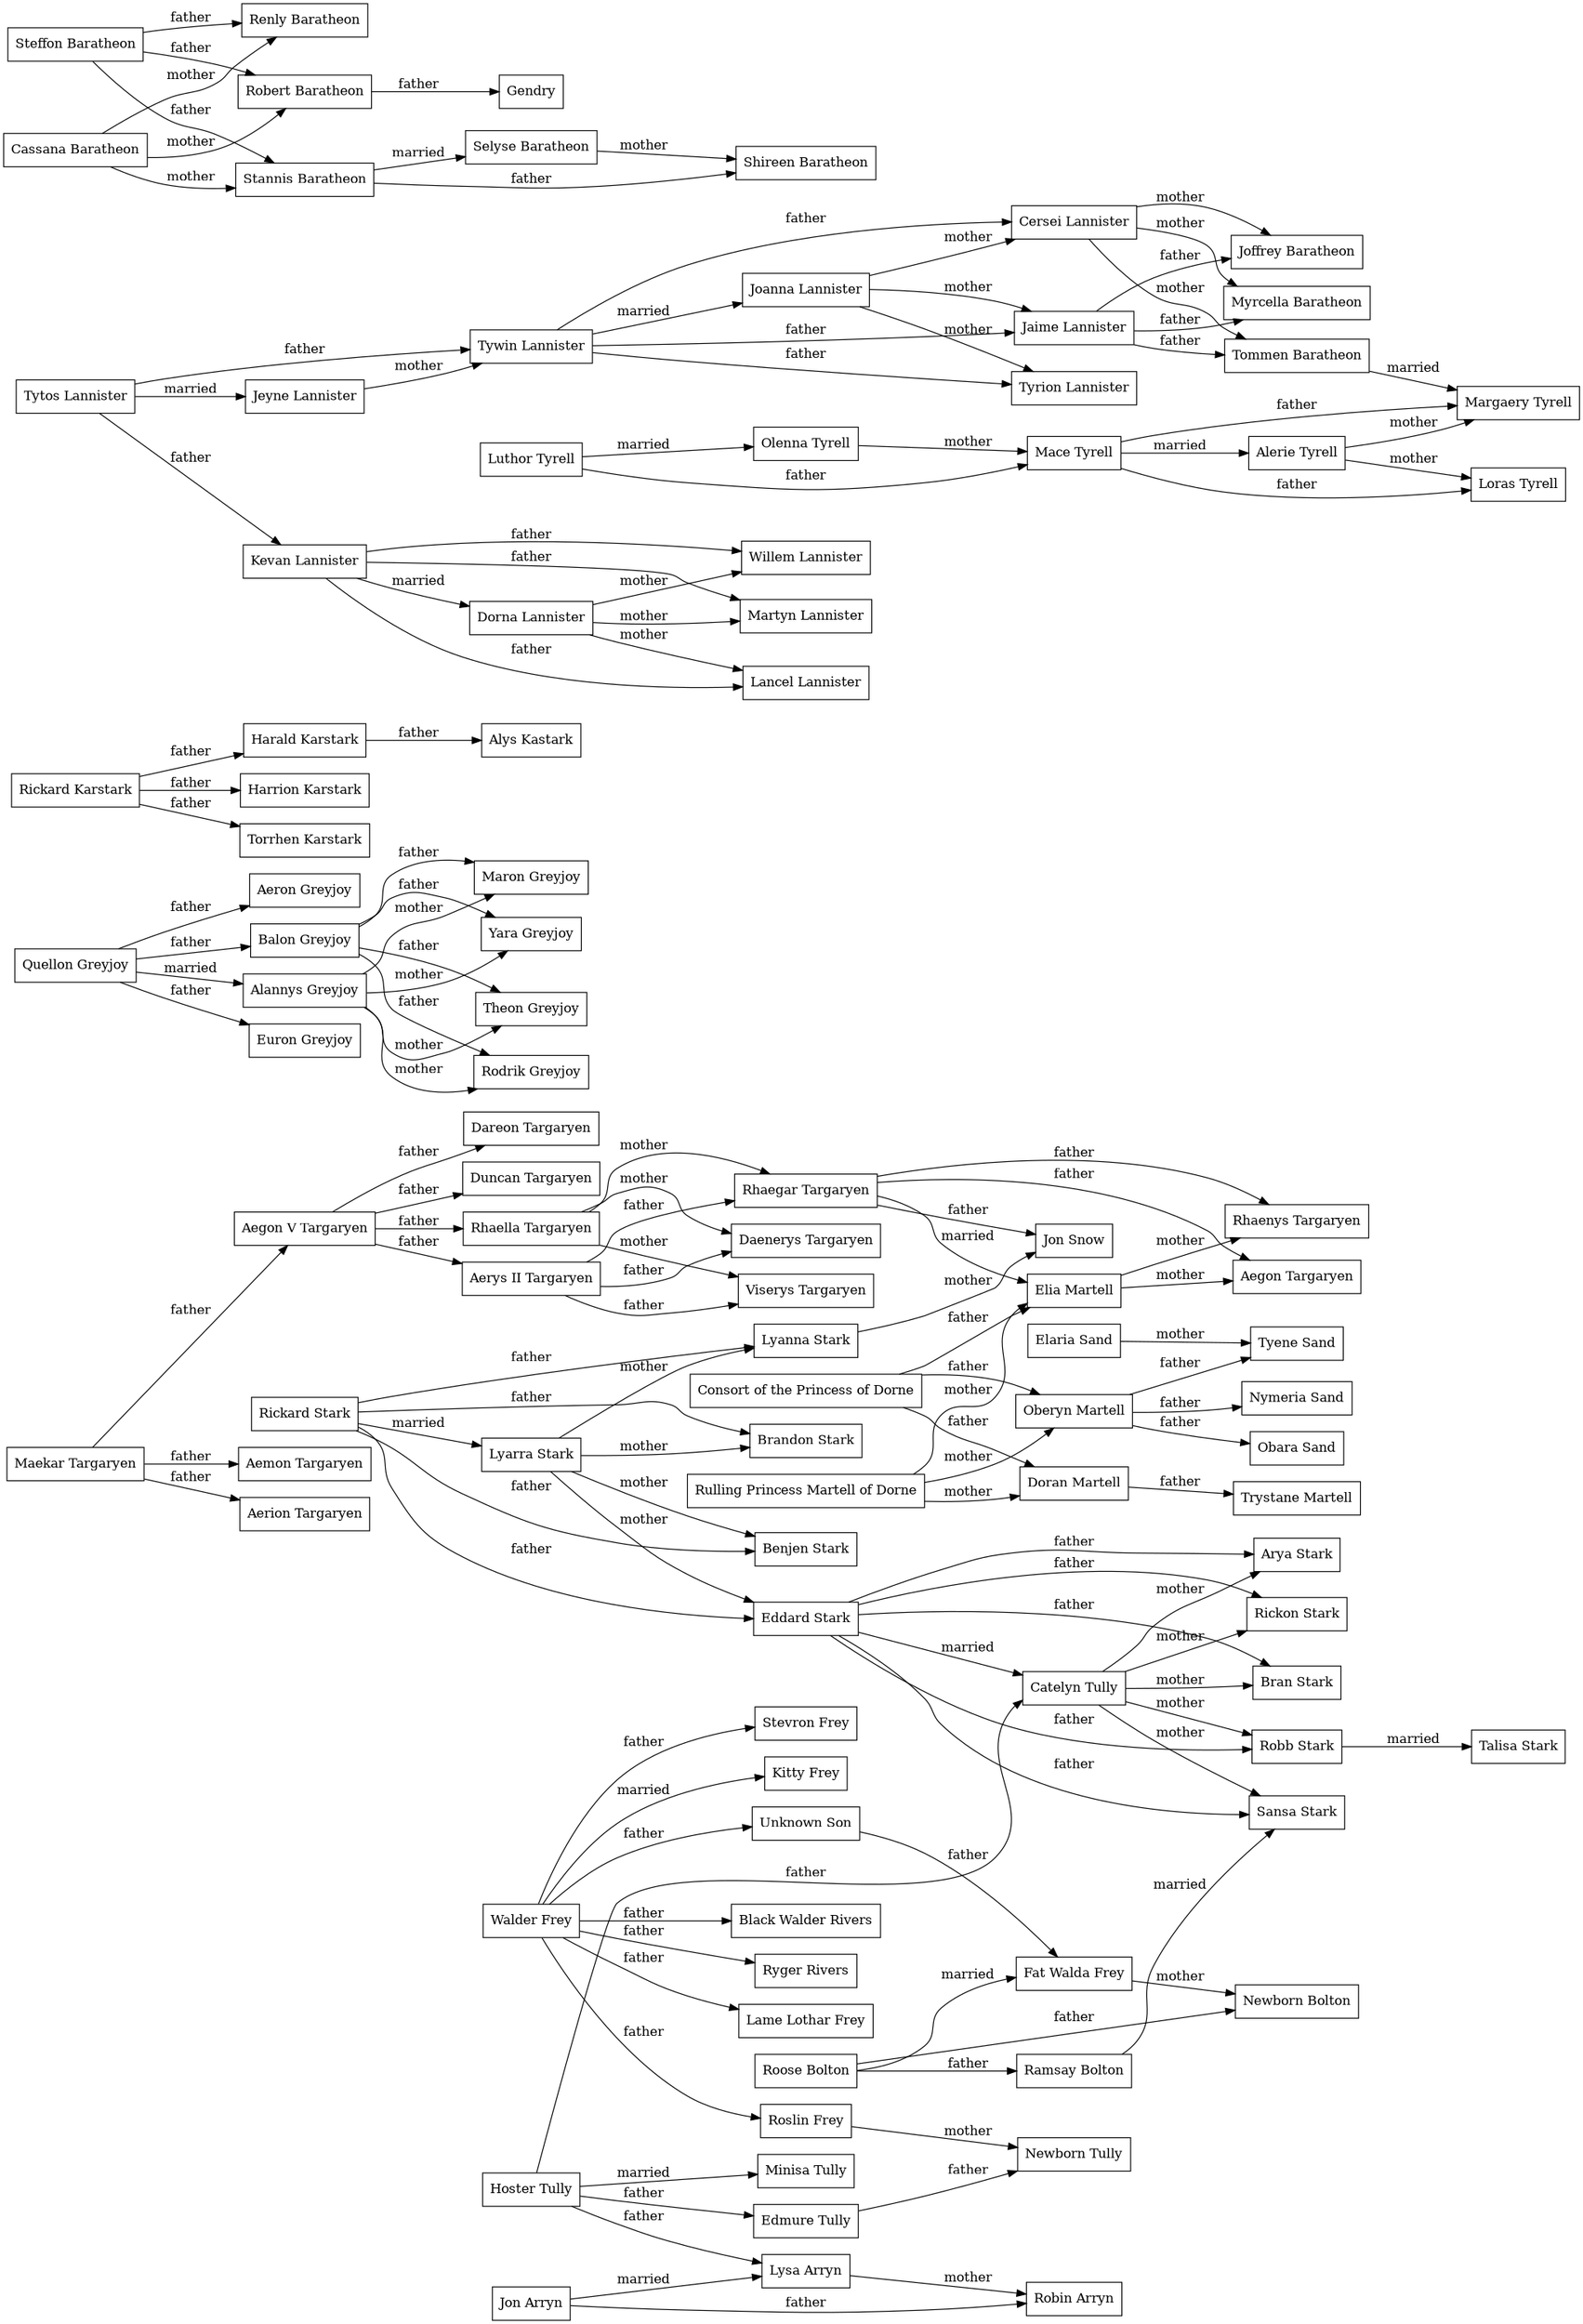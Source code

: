 digraph GoT {
rankdir=LR;
size="20"
node [shape = rectangle];
"Rhaegar Targaryen" -> "Aegon Targaryen" [label="father"];
"Elia Martell" -> "Aegon Targaryen" [label="mother"];
"Maekar Targaryen" -> "Aegon V Targaryen" [label="father"];
"Maekar Targaryen" -> "Aemon Targaryen" [label="father"];
"Maekar Targaryen" -> "Aerion Targaryen" [label="father"];
"Quellon Greyjoy" -> "Aeron Greyjoy" [label="father"];
"Aegon V Targaryen" -> "Aerys II Targaryen" [label="father"];
"Harald Karstark" -> "Alys Kastark" [label="father"];
"Eddard Stark" -> "Arya Stark" [label="father"];
"Catelyn Tully" -> "Arya Stark" [label="mother"];
"Quellon Greyjoy" -> "Balon Greyjoy" [label="father"];
"Rickard Stark" -> "Benjen Stark" [label="father"];
"Lyarra Stark" -> "Benjen Stark" [label="mother"];
"Walder Frey" -> "Black Walder Rivers" [label="father"];
"Eddard Stark" -> "Bran Stark" [label="father"];
"Catelyn Tully" -> "Bran Stark" [label="mother"];
"Rickard Stark" -> "Brandon Stark" [label="father"];
"Lyarra Stark" -> "Brandon Stark" [label="mother"];
"Hoster Tully" -> "Catelyn Tully" [label="father"];
"Tywin Lannister" -> "Cersei Lannister" [label="father"];
"Joanna Lannister" -> "Cersei Lannister" [label="mother"];
"Aerys II Targaryen" -> "Daenerys Targaryen" [label="father"];
"Rhaella Targaryen" -> "Daenerys Targaryen" [label="mother"];
"Aegon V Targaryen" -> "Dareon Targaryen" [label="father"];
"Consort of the Princess of Dorne" -> "Doran Martell" [label="father"];
"Rulling Princess Martell of Dorne" -> "Doran Martell" [label="mother"];
"Aegon V Targaryen" -> "Duncan Targaryen" [label="father"];
"Rickard Stark" -> "Eddard Stark" [label="father"];
"Lyarra Stark" -> "Eddard Stark" [label="mother"];
"Eddard Stark" -> "Catelyn Tully" [label="married"];
"Hoster Tully" -> "Edmure Tully" [label="father"];
"Consort of the Princess of Dorne" -> "Elia Martell" [label="father"];
"Rulling Princess Martell of Dorne" -> "Elia Martell" [label="mother"];
"Quellon Greyjoy" -> "Euron Greyjoy" [label="father"];
"Unknown Son" -> "Fat Walda Frey" [label="father"];
"Robert Baratheon" -> "Gendry" [label="father"];
"Rickard Karstark" -> "Harald Karstark" [label="father"];
"Rickard Karstark" -> "Harrion Karstark" [label="father"];
"Hoster Tully" -> "Minisa Tully" [label="married"];
"Tywin Lannister" -> "Jaime Lannister" [label="father"];
"Joanna Lannister" -> "Jaime Lannister" [label="mother"];
"Jaime Lannister" -> "Joffrey Baratheon" [label="father"];
"Cersei Lannister" -> "Joffrey Baratheon" [label="mother"];
"Jon Arryn" -> "Lysa Arryn" [label="married"];
"Rhaegar Targaryen" -> "Jon Snow" [label="father"];
"Lyanna Stark" -> "Jon Snow" [label="mother"];
"Tytos Lannister" -> "Kevan Lannister" [label="father"];
"Kevan Lannister" -> "Dorna Lannister" [label="married"];
"Walder Frey" -> "Lame Lothar Frey" [label="father"];
"Kevan Lannister" -> "Lancel Lannister" [label="father"];
"Dorna Lannister" -> "Lancel Lannister" [label="mother"];
"Mace Tyrell" -> "Loras Tyrell" [label="father"];
"Alerie Tyrell" -> "Loras Tyrell" [label="mother"];
"Luthor Tyrell" -> "Olenna Tyrell" [label="married"];
"Rickard Stark" -> "Lyanna Stark" [label="father"];
"Lyarra Stark" -> "Lyanna Stark" [label="mother"];
"Hoster Tully" -> "Lysa Arryn" [label="father"];
"Luthor Tyrell" -> "Mace Tyrell" [label="father"];
"Olenna Tyrell" -> "Mace Tyrell" [label="mother"];
"Mace Tyrell" -> "Alerie Tyrell" [label="married"];
"Mace Tyrell" -> "Margaery Tyrell" [label="father"];
"Alerie Tyrell" -> "Margaery Tyrell" [label="mother"];
"Balon Greyjoy" -> "Maron Greyjoy" [label="father"];
"Alannys Greyjoy" -> "Maron Greyjoy" [label="mother"];
"Kevan Lannister" -> "Martyn Lannister" [label="father"];
"Dorna Lannister" -> "Martyn Lannister" [label="mother"];
"Jaime Lannister" -> "Myrcella Baratheon" [label="father"];
"Cersei Lannister" -> "Myrcella Baratheon" [label="mother"];
"Roose Bolton" -> "Newborn Bolton" [label="father"];
"Fat Walda Frey" -> "Newborn Bolton" [label="mother"];
"Edmure Tully" -> "Newborn Tully" [label="father"];
"Roslin Frey" -> "Newborn Tully" [label="mother"];
"Oberyn Martell" -> "Nymeria Sand" [label="father"];
"Oberyn Martell" -> "Obara Sand" [label="father"];
"Consort of the Princess of Dorne" -> "Oberyn Martell" [label="father"];
"Rulling Princess Martell of Dorne" -> "Oberyn Martell" [label="mother"];
"Quellon Greyjoy" -> "Alannys Greyjoy" [label="married"];
"Roose Bolton" -> "Ramsay Bolton" [label="father"];
"Ramsay Bolton" -> "Sansa Stark" [label="married"];
"Steffon Baratheon" -> "Renly Baratheon" [label="father"];
"Cassana Baratheon" -> "Renly Baratheon" [label="mother"];
"Aerys II Targaryen" -> "Rhaegar Targaryen" [label="father"];
"Rhaella Targaryen" -> "Rhaegar Targaryen" [label="mother"];
"Rhaegar Targaryen" -> "Elia Martell" [label="married"];
"Aegon V Targaryen" -> "Rhaella Targaryen" [label="father"];
"Rhaegar Targaryen" -> "Rhaenys Targaryen" [label="father"];
"Elia Martell" -> "Rhaenys Targaryen" [label="mother"];
"Rickard Stark" -> "Lyarra Stark" [label="married"];
"Eddard Stark" -> "Rickon Stark" [label="father"];
"Catelyn Tully" -> "Rickon Stark" [label="mother"];
"Eddard Stark" -> "Robb Stark" [label="father"];
"Catelyn Tully" -> "Robb Stark" [label="mother"];
"Robb Stark" -> "Talisa Stark" [label="married"];
"Steffon Baratheon" -> "Robert Baratheon" [label="father"];
"Cassana Baratheon" -> "Robert Baratheon" [label="mother"];
"Jon Arryn" -> "Robin Arryn" [label="father"];
"Lysa Arryn" -> "Robin Arryn" [label="mother"];
"Balon Greyjoy" -> "Rodrik Greyjoy" [label="father"];
"Alannys Greyjoy" -> "Rodrik Greyjoy" [label="mother"];
"Roose Bolton" -> "Fat Walda Frey" [label="married"];
"Walder Frey" -> "Roslin Frey" [label="father"];
"Walder Frey" -> "Ryger Rivers" [label="father"];
"Eddard Stark" -> "Sansa Stark" [label="father"];
"Catelyn Tully" -> "Sansa Stark" [label="mother"];
"Stannis Baratheon" -> "Shireen Baratheon" [label="father"];
"Selyse Baratheon" -> "Shireen Baratheon" [label="mother"];
"Steffon Baratheon" -> "Stannis Baratheon" [label="father"];
"Cassana Baratheon" -> "Stannis Baratheon" [label="mother"];
"Stannis Baratheon" -> "Selyse Baratheon" [label="married"];
"Walder Frey" -> "Stevron Frey" [label="father"];
"Balon Greyjoy" -> "Theon Greyjoy" [label="father"];
"Alannys Greyjoy" -> "Theon Greyjoy" [label="mother"];
"Jaime Lannister" -> "Tommen Baratheon" [label="father"];
"Cersei Lannister" -> "Tommen Baratheon" [label="mother"];
"Tommen Baratheon" -> "Margaery Tyrell" [label="married"];
"Rickard Karstark" -> "Torrhen Karstark" [label="father"];
"Doran Martell" -> "Trystane Martell" [label="father"];
"Oberyn Martell" -> "Tyene Sand" [label="father"];
"Elaria Sand" -> "Tyene Sand" [label="mother"];
"Tywin Lannister" -> "Tyrion Lannister" [label="father"];
"Joanna Lannister" -> "Tyrion Lannister" [label="mother"];
"Tytos Lannister" -> "Jeyne Lannister" [label="married"];
"Tytos Lannister" -> "Tywin Lannister" [label="father"];
"Jeyne Lannister" -> "Tywin Lannister" [label="mother"];
"Tywin Lannister" -> "Joanna Lannister" [label="married"];
"Walder Frey" -> "Unknown Son" [label="father"];
"Aerys II Targaryen" -> "Viserys Targaryen" [label="father"];
"Rhaella Targaryen" -> "Viserys Targaryen" [label="mother"];
"Walder Frey" -> "Kitty Frey" [label="married"];
"Kevan Lannister" -> "Willem Lannister" [label="father"];
"Dorna Lannister" -> "Willem Lannister" [label="mother"];
"Balon Greyjoy" -> "Yara Greyjoy" [label="father"];
"Alannys Greyjoy" -> "Yara Greyjoy" [label="mother"];
}
